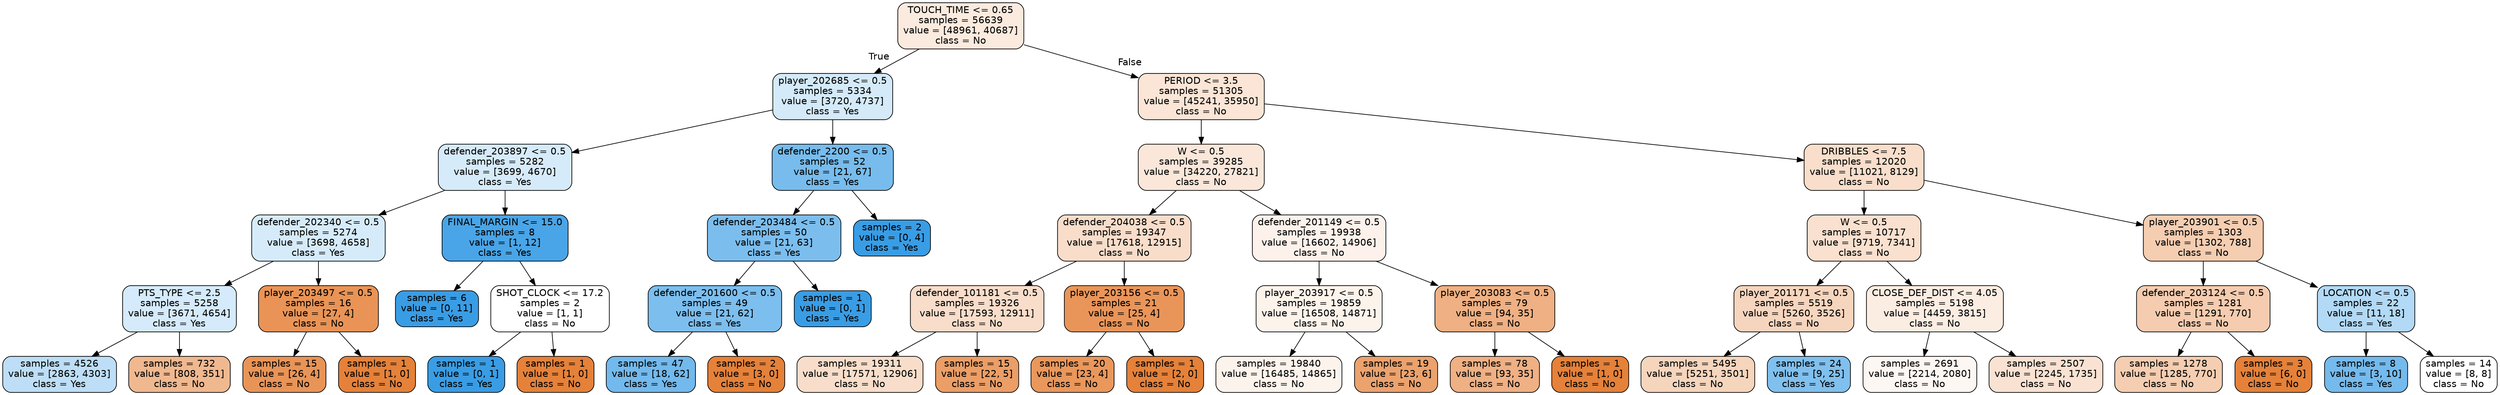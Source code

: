 digraph Tree {
node [shape=box, style="filled, rounded", color="black", fontname=helvetica] ;
edge [fontname=helvetica] ;
0 [label="TOUCH_TIME <= 0.65\nsamples = 56639\nvalue = [48961, 40687]\nclass = No", fillcolor="#fbeade"] ;
1 [label="player_202685 <= 0.5\nsamples = 5334\nvalue = [3720, 4737]\nclass = Yes", fillcolor="#d4eaf9"] ;
0 -> 1 [labeldistance=2.5, labelangle=45, headlabel="True"] ;
2 [label="defender_203897 <= 0.5\nsamples = 5282\nvalue = [3699, 4670]\nclass = Yes", fillcolor="#d6ebfa"] ;
1 -> 2 ;
3 [label="defender_202340 <= 0.5\nsamples = 5274\nvalue = [3698, 4658]\nclass = Yes", fillcolor="#d6ebfa"] ;
2 -> 3 ;
4 [label="PTS_TYPE <= 2.5\nsamples = 5258\nvalue = [3671, 4654]\nclass = Yes", fillcolor="#d5eafa"] ;
3 -> 4 ;
5 [label="samples = 4526\nvalue = [2863, 4303]\nclass = Yes", fillcolor="#bddef6"] ;
4 -> 5 ;
6 [label="samples = 732\nvalue = [808, 351]\nclass = No", fillcolor="#f0b88f"] ;
4 -> 6 ;
7 [label="player_203497 <= 0.5\nsamples = 16\nvalue = [27, 4]\nclass = No", fillcolor="#e99456"] ;
3 -> 7 ;
8 [label="samples = 15\nvalue = [26, 4]\nclass = No", fillcolor="#e99457"] ;
7 -> 8 ;
9 [label="samples = 1\nvalue = [1, 0]\nclass = No", fillcolor="#e58139"] ;
7 -> 9 ;
10 [label="FINAL_MARGIN <= 15.0\nsamples = 8\nvalue = [1, 12]\nclass = Yes", fillcolor="#49a5e7"] ;
2 -> 10 ;
11 [label="samples = 6\nvalue = [0, 11]\nclass = Yes", fillcolor="#399de5"] ;
10 -> 11 ;
12 [label="SHOT_CLOCK <= 17.2\nsamples = 2\nvalue = [1, 1]\nclass = No", fillcolor="#ffffff"] ;
10 -> 12 ;
13 [label="samples = 1\nvalue = [0, 1]\nclass = Yes", fillcolor="#399de5"] ;
12 -> 13 ;
14 [label="samples = 1\nvalue = [1, 0]\nclass = No", fillcolor="#e58139"] ;
12 -> 14 ;
15 [label="defender_2200 <= 0.5\nsamples = 52\nvalue = [21, 67]\nclass = Yes", fillcolor="#77bced"] ;
1 -> 15 ;
16 [label="defender_203484 <= 0.5\nsamples = 50\nvalue = [21, 63]\nclass = Yes", fillcolor="#7bbeee"] ;
15 -> 16 ;
17 [label="defender_201600 <= 0.5\nsamples = 49\nvalue = [21, 62]\nclass = Yes", fillcolor="#7cbeee"] ;
16 -> 17 ;
18 [label="samples = 47\nvalue = [18, 62]\nclass = Yes", fillcolor="#72b9ed"] ;
17 -> 18 ;
19 [label="samples = 2\nvalue = [3, 0]\nclass = No", fillcolor="#e58139"] ;
17 -> 19 ;
20 [label="samples = 1\nvalue = [0, 1]\nclass = Yes", fillcolor="#399de5"] ;
16 -> 20 ;
21 [label="samples = 2\nvalue = [0, 4]\nclass = Yes", fillcolor="#399de5"] ;
15 -> 21 ;
22 [label="PERIOD <= 3.5\nsamples = 51305\nvalue = [45241, 35950]\nclass = No", fillcolor="#fae5d6"] ;
0 -> 22 [labeldistance=2.5, labelangle=-45, headlabel="False"] ;
23 [label="W <= 0.5\nsamples = 39285\nvalue = [34220, 27821]\nclass = No", fillcolor="#fae7da"] ;
22 -> 23 ;
24 [label="defender_204038 <= 0.5\nsamples = 19347\nvalue = [17618, 12915]\nclass = No", fillcolor="#f8ddca"] ;
23 -> 24 ;
25 [label="defender_101181 <= 0.5\nsamples = 19326\nvalue = [17593, 12911]\nclass = No", fillcolor="#f8ddca"] ;
24 -> 25 ;
26 [label="samples = 19311\nvalue = [17571, 12906]\nclass = No", fillcolor="#f8deca"] ;
25 -> 26 ;
27 [label="samples = 15\nvalue = [22, 5]\nclass = No", fillcolor="#eb9e66"] ;
25 -> 27 ;
28 [label="player_203156 <= 0.5\nsamples = 21\nvalue = [25, 4]\nclass = No", fillcolor="#e99559"] ;
24 -> 28 ;
29 [label="samples = 20\nvalue = [23, 4]\nclass = No", fillcolor="#ea975b"] ;
28 -> 29 ;
30 [label="samples = 1\nvalue = [2, 0]\nclass = No", fillcolor="#e58139"] ;
28 -> 30 ;
31 [label="defender_201149 <= 0.5\nsamples = 19938\nvalue = [16602, 14906]\nclass = No", fillcolor="#fcf2eb"] ;
23 -> 31 ;
32 [label="player_203917 <= 0.5\nsamples = 19859\nvalue = [16508, 14871]\nclass = No", fillcolor="#fcf3eb"] ;
31 -> 32 ;
33 [label="samples = 19840\nvalue = [16485, 14865]\nclass = No", fillcolor="#fcf3ec"] ;
32 -> 33 ;
34 [label="samples = 19\nvalue = [23, 6]\nclass = No", fillcolor="#eca26d"] ;
32 -> 34 ;
35 [label="player_203083 <= 0.5\nsamples = 79\nvalue = [94, 35]\nclass = No", fillcolor="#efb083"] ;
31 -> 35 ;
36 [label="samples = 78\nvalue = [93, 35]\nclass = No", fillcolor="#efb084"] ;
35 -> 36 ;
37 [label="samples = 1\nvalue = [1, 0]\nclass = No", fillcolor="#e58139"] ;
35 -> 37 ;
38 [label="DRIBBLES <= 7.5\nsamples = 12020\nvalue = [11021, 8129]\nclass = No", fillcolor="#f8decb"] ;
22 -> 38 ;
39 [label="W <= 0.5\nsamples = 10717\nvalue = [9719, 7341]\nclass = No", fillcolor="#f9e0cf"] ;
38 -> 39 ;
40 [label="player_201171 <= 0.5\nsamples = 5519\nvalue = [5260, 3526]\nclass = No", fillcolor="#f6d5be"] ;
39 -> 40 ;
41 [label="samples = 5495\nvalue = [5251, 3501]\nclass = No", fillcolor="#f6d5bd"] ;
40 -> 41 ;
42 [label="samples = 24\nvalue = [9, 25]\nclass = Yes", fillcolor="#80c0ee"] ;
40 -> 42 ;
43 [label="CLOSE_DEF_DIST <= 4.05\nsamples = 5198\nvalue = [4459, 3815]\nclass = No", fillcolor="#fbede2"] ;
39 -> 43 ;
44 [label="samples = 2691\nvalue = [2214, 2080]\nclass = No", fillcolor="#fdf7f3"] ;
43 -> 44 ;
45 [label="samples = 2507\nvalue = [2245, 1735]\nclass = No", fillcolor="#f9e2d2"] ;
43 -> 45 ;
46 [label="player_203901 <= 0.5\nsamples = 1303\nvalue = [1302, 788]\nclass = No", fillcolor="#f5cdb1"] ;
38 -> 46 ;
47 [label="defender_203124 <= 0.5\nsamples = 1281\nvalue = [1291, 770]\nclass = No", fillcolor="#f5ccaf"] ;
46 -> 47 ;
48 [label="samples = 1278\nvalue = [1285, 770]\nclass = No", fillcolor="#f5cdb0"] ;
47 -> 48 ;
49 [label="samples = 3\nvalue = [6, 0]\nclass = No", fillcolor="#e58139"] ;
47 -> 49 ;
50 [label="LOCATION <= 0.5\nsamples = 22\nvalue = [11, 18]\nclass = Yes", fillcolor="#b2d9f5"] ;
46 -> 50 ;
51 [label="samples = 8\nvalue = [3, 10]\nclass = Yes", fillcolor="#74baed"] ;
50 -> 51 ;
52 [label="samples = 14\nvalue = [8, 8]\nclass = No", fillcolor="#ffffff"] ;
50 -> 52 ;
}